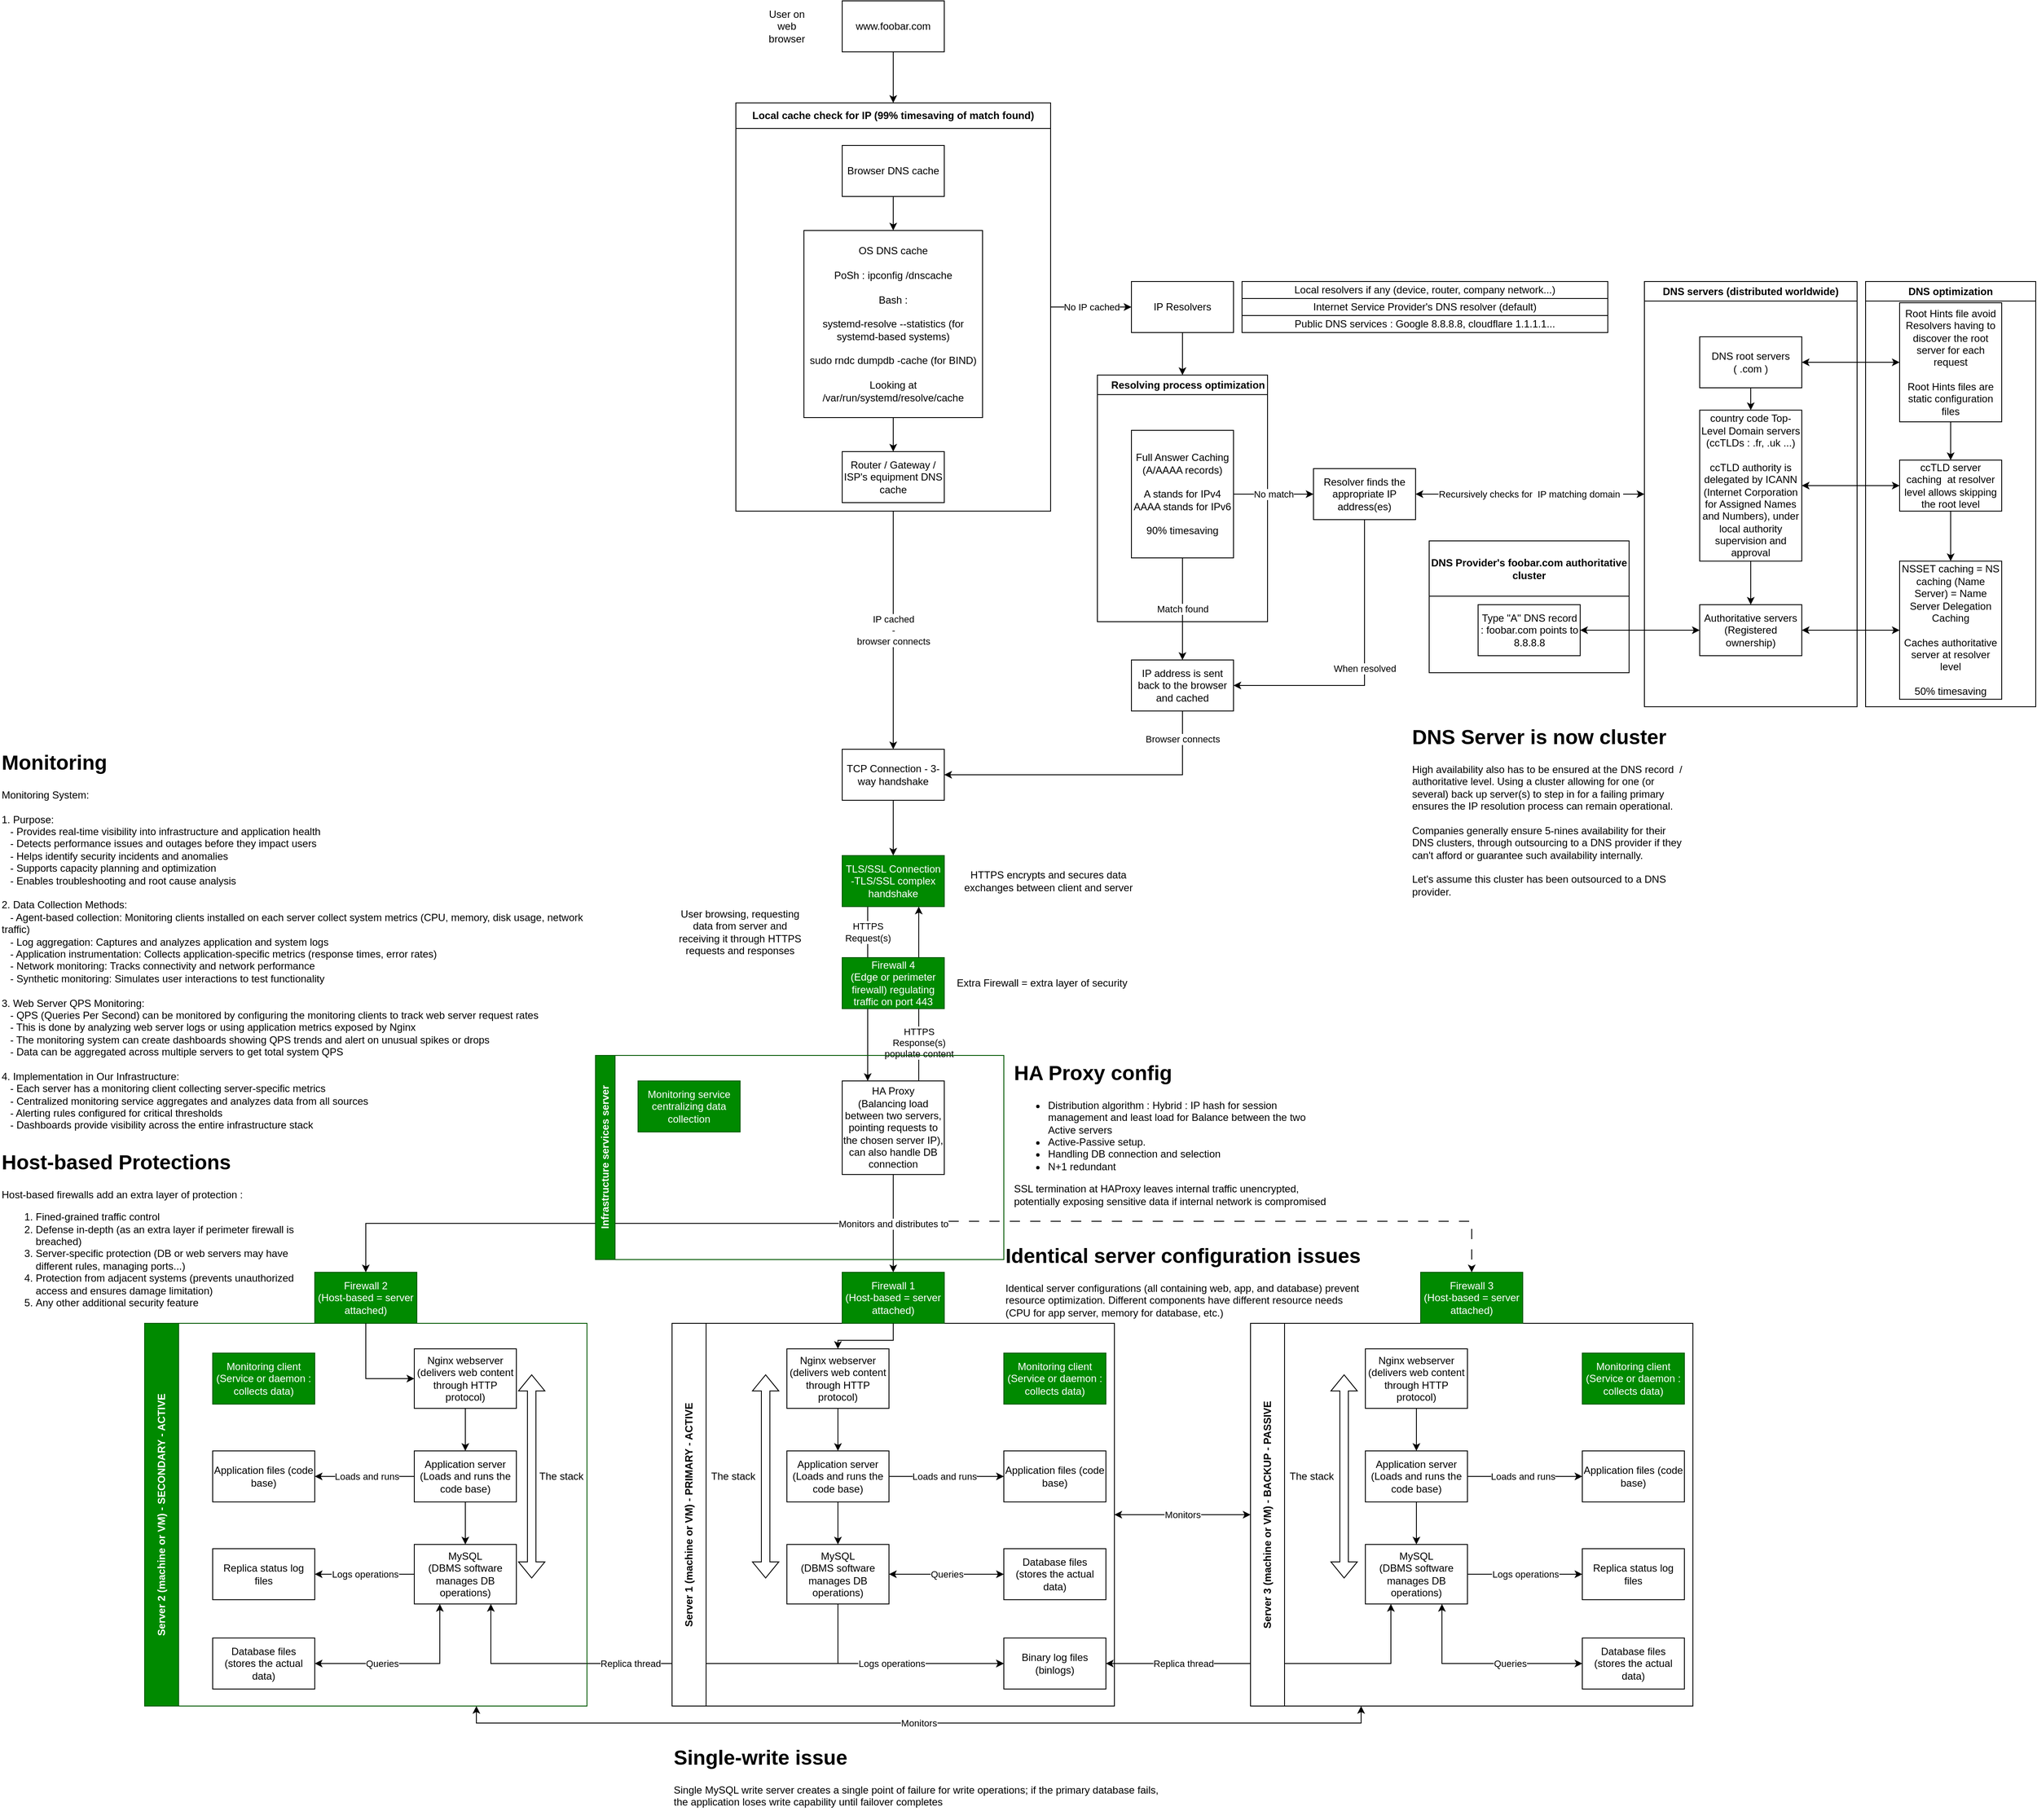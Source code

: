 <mxfile version="27.0.5">
  <diagram name="Page-1" id="AMXWV3zxx2AqXyukk0Ai">
    <mxGraphModel dx="5603" dy="1557" grid="1" gridSize="10" guides="1" tooltips="1" connect="1" arrows="1" fold="1" page="1" pageScale="1" pageWidth="850" pageHeight="1100" math="0" shadow="0">
      <root>
        <mxCell id="0" />
        <mxCell id="1" parent="0" />
        <mxCell id="uezn61Ct37T2w4ZKGwFr-14" style="edgeStyle=orthogonalEdgeStyle;rounded=0;orthogonalLoop=1;jettySize=auto;html=1;exitX=0.5;exitY=1;exitDx=0;exitDy=0;entryX=0.5;entryY=0;entryDx=0;entryDy=0;dashed=1;dashPattern=12 12;" parent="1" source="3lxz-mAFnrLCGns9ZIO8-76" target="8gN-JM0QglPwTe201CRS-49" edge="1">
          <mxGeometry relative="1" as="geometry">
            <Array as="points">
              <mxPoint x="250" y="2560" />
              <mxPoint x="930" y="2560" />
            </Array>
          </mxGeometry>
        </mxCell>
        <mxCell id="8gN-JM0QglPwTe201CRS-16" style="edgeStyle=orthogonalEdgeStyle;rounded=0;orthogonalLoop=1;jettySize=auto;html=1;exitX=0.5;exitY=1;exitDx=0;exitDy=0;entryX=0.5;entryY=0;entryDx=0;entryDy=0;" edge="1" parent="1" source="3lxz-mAFnrLCGns9ZIO8-76" target="8gN-JM0QglPwTe201CRS-27">
          <mxGeometry relative="1" as="geometry" />
        </mxCell>
        <mxCell id="8gN-JM0QglPwTe201CRS-15" value="Replica thread" style="edgeStyle=orthogonalEdgeStyle;rounded=0;orthogonalLoop=1;jettySize=auto;html=1;exitX=0.75;exitY=1;exitDx=0;exitDy=0;entryX=0;entryY=0.5;entryDx=0;entryDy=0;startArrow=classic;startFill=1;" edge="1" parent="1" source="8gN-JM0QglPwTe201CRS-9" target="UJrqt5LRB9dSP3hVQqYO-3">
          <mxGeometry x="-0.308" relative="1" as="geometry">
            <mxPoint x="1" as="offset" />
          </mxGeometry>
        </mxCell>
        <mxCell id="UJrqt5LRB9dSP3hVQqYO-8" value="Replica thread" style="edgeStyle=orthogonalEdgeStyle;rounded=0;orthogonalLoop=1;jettySize=auto;html=1;exitX=1;exitY=0.5;exitDx=0;exitDy=0;entryX=0.25;entryY=1;entryDx=0;entryDy=0;startArrow=classic;startFill=1;" parent="1" source="UJrqt5LRB9dSP3hVQqYO-3" target="uezn61Ct37T2w4ZKGwFr-8" edge="1">
          <mxGeometry x="-0.556" relative="1" as="geometry">
            <mxPoint x="1" as="offset" />
          </mxGeometry>
        </mxCell>
        <mxCell id="3lxz-mAFnrLCGns9ZIO8-13" value="HTTPS&lt;div&gt;Request(s)&lt;/div&gt;" style="edgeStyle=orthogonalEdgeStyle;rounded=0;orthogonalLoop=1;jettySize=auto;html=1;exitX=0.25;exitY=1;exitDx=0;exitDy=0;entryX=0.25;entryY=0;entryDx=0;entryDy=0;" parent="1" source="8gN-JM0QglPwTe201CRS-24" target="3lxz-mAFnrLCGns9ZIO8-76" edge="1">
          <mxGeometry x="-0.707" relative="1" as="geometry">
            <mxPoint as="offset" />
            <mxPoint x="220" y="2195" as="targetPoint" />
          </mxGeometry>
        </mxCell>
        <mxCell id="3lxz-mAFnrLCGns9ZIO8-14" value="HTTPS&lt;div&gt;Response(s)&lt;br&gt;populate content&lt;/div&gt;" style="edgeStyle=orthogonalEdgeStyle;rounded=0;orthogonalLoop=1;jettySize=auto;html=1;exitX=0.75;exitY=0;exitDx=0;exitDy=0;entryX=0.75;entryY=1;entryDx=0;entryDy=0;" parent="1" source="3lxz-mAFnrLCGns9ZIO8-76" target="8gN-JM0QglPwTe201CRS-24" edge="1">
          <mxGeometry x="-0.561" relative="1" as="geometry">
            <mxPoint x="280" y="2195" as="sourcePoint" />
            <mxPoint as="offset" />
          </mxGeometry>
        </mxCell>
        <mxCell id="3lxz-mAFnrLCGns9ZIO8-15" value="User browsing, requesting data from server and receiving it through HTTPS requests and responses" style="text;html=1;align=center;verticalAlign=middle;whiteSpace=wrap;rounded=0;" parent="1" vertex="1">
          <mxGeometry x="-10" y="2180" width="160" height="80" as="geometry" />
        </mxCell>
        <mxCell id="3lxz-mAFnrLCGns9ZIO8-17" value="" style="group" parent="1" vertex="1" connectable="0">
          <mxGeometry x="65" y="1125" width="1528" height="1070" as="geometry" />
        </mxCell>
        <mxCell id="3lxz-mAFnrLCGns9ZIO8-18" style="edgeStyle=orthogonalEdgeStyle;rounded=0;orthogonalLoop=1;jettySize=auto;html=1;exitX=0.5;exitY=1;exitDx=0;exitDy=0;entryX=0.5;entryY=0;entryDx=0;entryDy=0;" parent="3lxz-mAFnrLCGns9ZIO8-17" source="3lxz-mAFnrLCGns9ZIO8-19" target="3lxz-mAFnrLCGns9ZIO8-24" edge="1">
          <mxGeometry relative="1" as="geometry">
            <mxPoint x="185" y="120" as="targetPoint" />
          </mxGeometry>
        </mxCell>
        <mxCell id="3lxz-mAFnrLCGns9ZIO8-19" value="www.foobar.com" style="rounded=0;whiteSpace=wrap;html=1;" parent="3lxz-mAFnrLCGns9ZIO8-17" vertex="1">
          <mxGeometry x="125" width="120" height="60" as="geometry" />
        </mxCell>
        <mxCell id="3lxz-mAFnrLCGns9ZIO8-20" value="User on web browser" style="text;html=1;align=center;verticalAlign=middle;whiteSpace=wrap;rounded=0;" parent="3lxz-mAFnrLCGns9ZIO8-17" vertex="1">
          <mxGeometry x="30" y="15" width="60" height="30" as="geometry" />
        </mxCell>
        <mxCell id="3lxz-mAFnrLCGns9ZIO8-21" value="No IP cached" style="edgeStyle=orthogonalEdgeStyle;rounded=0;orthogonalLoop=1;jettySize=auto;html=1;exitX=1;exitY=0.5;exitDx=0;exitDy=0;entryX=0;entryY=0.5;entryDx=0;entryDy=0;" parent="3lxz-mAFnrLCGns9ZIO8-17" source="3lxz-mAFnrLCGns9ZIO8-24" target="3lxz-mAFnrLCGns9ZIO8-32" edge="1">
          <mxGeometry relative="1" as="geometry">
            <mxPoint x="245" y="150" as="sourcePoint" />
          </mxGeometry>
        </mxCell>
        <mxCell id="3lxz-mAFnrLCGns9ZIO8-22" value="IP cached&lt;br&gt;-&lt;br&gt;browser connects" style="edgeStyle=orthogonalEdgeStyle;rounded=0;orthogonalLoop=1;jettySize=auto;html=1;exitX=0.5;exitY=1;exitDx=0;exitDy=0;entryX=0.5;entryY=0;entryDx=0;entryDy=0;" parent="3lxz-mAFnrLCGns9ZIO8-17" source="3lxz-mAFnrLCGns9ZIO8-24" target="3lxz-mAFnrLCGns9ZIO8-30" edge="1">
          <mxGeometry relative="1" as="geometry">
            <mxPoint x="185" y="180" as="sourcePoint" />
            <mxPoint as="offset" />
          </mxGeometry>
        </mxCell>
        <mxCell id="3lxz-mAFnrLCGns9ZIO8-23" value="Browser connects" style="edgeStyle=orthogonalEdgeStyle;rounded=0;orthogonalLoop=1;jettySize=auto;html=1;exitX=0.5;exitY=1;exitDx=0;exitDy=0;entryX=1;entryY=0.5;entryDx=0;entryDy=0;" parent="3lxz-mAFnrLCGns9ZIO8-17" source="3lxz-mAFnrLCGns9ZIO8-34" target="3lxz-mAFnrLCGns9ZIO8-30" edge="1">
          <mxGeometry x="-0.815" relative="1" as="geometry">
            <mxPoint as="offset" />
          </mxGeometry>
        </mxCell>
        <mxCell id="3lxz-mAFnrLCGns9ZIO8-24" value="Local cache check for IP (99% timesaving of match found)" style="swimlane;whiteSpace=wrap;html=1;startSize=30;" parent="3lxz-mAFnrLCGns9ZIO8-17" vertex="1">
          <mxGeometry y="120" width="370" height="480" as="geometry" />
        </mxCell>
        <mxCell id="3lxz-mAFnrLCGns9ZIO8-25" style="edgeStyle=orthogonalEdgeStyle;rounded=0;orthogonalLoop=1;jettySize=auto;html=1;exitX=0.5;exitY=1;exitDx=0;exitDy=0;entryX=0.5;entryY=0;entryDx=0;entryDy=0;" parent="3lxz-mAFnrLCGns9ZIO8-24" source="3lxz-mAFnrLCGns9ZIO8-26" target="3lxz-mAFnrLCGns9ZIO8-28" edge="1">
          <mxGeometry relative="1" as="geometry" />
        </mxCell>
        <mxCell id="3lxz-mAFnrLCGns9ZIO8-26" value="Browser DNS cache" style="rounded=0;whiteSpace=wrap;html=1;" parent="3lxz-mAFnrLCGns9ZIO8-24" vertex="1">
          <mxGeometry x="125" y="50" width="120" height="60" as="geometry" />
        </mxCell>
        <mxCell id="3lxz-mAFnrLCGns9ZIO8-27" style="edgeStyle=orthogonalEdgeStyle;rounded=0;orthogonalLoop=1;jettySize=auto;html=1;exitX=0.5;exitY=1;exitDx=0;exitDy=0;entryX=0.5;entryY=0;entryDx=0;entryDy=0;" parent="3lxz-mAFnrLCGns9ZIO8-24" source="3lxz-mAFnrLCGns9ZIO8-28" target="3lxz-mAFnrLCGns9ZIO8-29" edge="1">
          <mxGeometry relative="1" as="geometry" />
        </mxCell>
        <mxCell id="3lxz-mAFnrLCGns9ZIO8-28" value="&lt;font face=&quot;Helvetica&quot;&gt;OS DNS cache&lt;br&gt;&lt;br&gt;PoSh : ipconfig /dnscache&lt;br&gt;&lt;br&gt;Bash :&lt;/font&gt;&lt;div&gt;&lt;br&gt;&lt;div&gt;&lt;div&gt;&lt;code style=&quot;background-color: transparent; color: light-dark(rgb(0, 0, 0), rgb(255, 255, 255));&quot; class=&quot;bg-text-200/5 border border-0.5 border-border-300 text-danger-000 whitespace-pre-wrap rounded-[0.4rem] px-1 py-px text-[0.9rem]&quot;&gt;&lt;font face=&quot;Helvetica&quot;&gt;systemd-resolve --statistics&lt;/font&gt;&lt;/code&gt;&lt;span style=&quot;font-family: Helvetica; background-color: transparent; color: light-dark(rgb(0, 0, 0), rgb(255, 255, 255));&quot;&gt; (for systemd-based systems)&lt;br&gt;&lt;/span&gt;&lt;code style=&quot;font-family: Helvetica; background-color: transparent; color: light-dark(rgb(0, 0, 0), rgb(255, 255, 255));&quot; class=&quot;bg-text-200/5 border border-0.5 border-border-300 text-danger-000 whitespace-pre-wrap rounded-[0.4rem] px-1 py-px text-[0.9rem]&quot;&gt;&lt;br&gt;sudo rndc dumpdb -cache&lt;/code&gt;&lt;span style=&quot;font-family: Helvetica; background-color: transparent; color: light-dark(rgb(0, 0, 0), rgb(255, 255, 255));&quot;&gt; (for BIND)&lt;br&gt;&lt;/span&gt;&lt;span style=&quot;font-family: Helvetica; background-color: transparent; color: light-dark(rgb(0, 0, 0), rgb(255, 255, 255));&quot;&gt;&lt;br&gt;Looking at &lt;/span&gt;&lt;code style=&quot;font-family: Helvetica; background-color: transparent; color: light-dark(rgb(0, 0, 0), rgb(255, 255, 255));&quot; class=&quot;bg-text-200/5 border border-0.5 border-border-300 text-danger-000 whitespace-pre-wrap rounded-[0.4rem] px-1 py-px text-[0.9rem]&quot;&gt;/var/run/systemd/resolve/cache&lt;/code&gt;&lt;/div&gt;&lt;/div&gt;&lt;/div&gt;" style="rounded=0;whiteSpace=wrap;html=1;" parent="3lxz-mAFnrLCGns9ZIO8-24" vertex="1">
          <mxGeometry x="80" y="150" width="210" height="220" as="geometry" />
        </mxCell>
        <mxCell id="3lxz-mAFnrLCGns9ZIO8-29" value="Router / Gateway / ISP&#39;s equipment DNS cache" style="rounded=0;whiteSpace=wrap;html=1;" parent="3lxz-mAFnrLCGns9ZIO8-24" vertex="1">
          <mxGeometry x="125" y="410" width="120" height="60" as="geometry" />
        </mxCell>
        <mxCell id="8gN-JM0QglPwTe201CRS-25" style="edgeStyle=orthogonalEdgeStyle;rounded=0;orthogonalLoop=1;jettySize=auto;html=1;exitX=0.5;exitY=1;exitDx=0;exitDy=0;entryX=0.5;entryY=0;entryDx=0;entryDy=0;" edge="1" parent="3lxz-mAFnrLCGns9ZIO8-17" source="3lxz-mAFnrLCGns9ZIO8-30" target="8gN-JM0QglPwTe201CRS-24">
          <mxGeometry relative="1" as="geometry" />
        </mxCell>
        <mxCell id="3lxz-mAFnrLCGns9ZIO8-30" value="TCP Connection - 3-way handshake" style="rounded=0;whiteSpace=wrap;html=1;" parent="3lxz-mAFnrLCGns9ZIO8-17" vertex="1">
          <mxGeometry x="125" y="880" width="120" height="60" as="geometry" />
        </mxCell>
        <mxCell id="3lxz-mAFnrLCGns9ZIO8-31" value="" style="group" parent="3lxz-mAFnrLCGns9ZIO8-17" vertex="1" connectable="0">
          <mxGeometry x="425" y="330" width="1103" height="740" as="geometry" />
        </mxCell>
        <mxCell id="3lxz-mAFnrLCGns9ZIO8-32" value="IP Resolvers" style="rounded=0;whiteSpace=wrap;html=1;" parent="3lxz-mAFnrLCGns9ZIO8-31" vertex="1">
          <mxGeometry x="40" width="120" height="60" as="geometry" />
        </mxCell>
        <mxCell id="3lxz-mAFnrLCGns9ZIO8-33" value="Resolver finds the appropriate IP address(es)" style="rounded=0;whiteSpace=wrap;html=1;" parent="3lxz-mAFnrLCGns9ZIO8-31" vertex="1">
          <mxGeometry x="254" y="220" width="120" height="60" as="geometry" />
        </mxCell>
        <mxCell id="3lxz-mAFnrLCGns9ZIO8-34" value="IP address is sent back to the browser and cached" style="rounded=0;whiteSpace=wrap;html=1;" parent="3lxz-mAFnrLCGns9ZIO8-31" vertex="1">
          <mxGeometry x="40" y="445" width="120" height="60" as="geometry" />
        </mxCell>
        <mxCell id="3lxz-mAFnrLCGns9ZIO8-35" value="DNS servers (distributed worldwide)" style="swimlane;whiteSpace=wrap;html=1;" parent="3lxz-mAFnrLCGns9ZIO8-31" vertex="1">
          <mxGeometry x="643" width="250" height="500" as="geometry" />
        </mxCell>
        <mxCell id="3lxz-mAFnrLCGns9ZIO8-36" style="edgeStyle=orthogonalEdgeStyle;rounded=0;orthogonalLoop=1;jettySize=auto;html=1;exitX=0.5;exitY=1;exitDx=0;exitDy=0;entryX=0.5;entryY=0;entryDx=0;entryDy=0;" parent="3lxz-mAFnrLCGns9ZIO8-35" source="3lxz-mAFnrLCGns9ZIO8-37" target="3lxz-mAFnrLCGns9ZIO8-39" edge="1">
          <mxGeometry relative="1" as="geometry" />
        </mxCell>
        <mxCell id="3lxz-mAFnrLCGns9ZIO8-37" value="DNS root servers &lt;br&gt;( .com )" style="rounded=0;whiteSpace=wrap;html=1;" parent="3lxz-mAFnrLCGns9ZIO8-35" vertex="1">
          <mxGeometry x="65" y="65" width="120" height="60" as="geometry" />
        </mxCell>
        <mxCell id="3lxz-mAFnrLCGns9ZIO8-38" style="edgeStyle=orthogonalEdgeStyle;rounded=0;orthogonalLoop=1;jettySize=auto;html=1;exitX=0.5;exitY=1;exitDx=0;exitDy=0;entryX=0.5;entryY=0;entryDx=0;entryDy=0;" parent="3lxz-mAFnrLCGns9ZIO8-35" source="3lxz-mAFnrLCGns9ZIO8-39" target="3lxz-mAFnrLCGns9ZIO8-40" edge="1">
          <mxGeometry relative="1" as="geometry" />
        </mxCell>
        <mxCell id="3lxz-mAFnrLCGns9ZIO8-39" value="country code Top-Level Domain servers (ccTLDs : .fr, .uk ...)&lt;br&gt;&lt;br&gt;ccTLD authority is delegated by ICANN (Internet Corporation for Assigned Names and Numbers), under local authority supervision and approval" style="rounded=0;whiteSpace=wrap;html=1;" parent="3lxz-mAFnrLCGns9ZIO8-35" vertex="1">
          <mxGeometry x="65" y="151.25" width="120" height="177.5" as="geometry" />
        </mxCell>
        <mxCell id="3lxz-mAFnrLCGns9ZIO8-40" value="&lt;div&gt;Authoritative servers&lt;br&gt;(Registered ownership)&lt;/div&gt;" style="rounded=0;whiteSpace=wrap;html=1;" parent="3lxz-mAFnrLCGns9ZIO8-35" vertex="1">
          <mxGeometry x="65" y="380" width="120" height="60" as="geometry" />
        </mxCell>
        <mxCell id="3lxz-mAFnrLCGns9ZIO8-41" value="DNS optimization" style="swimlane;whiteSpace=wrap;html=1;" parent="3lxz-mAFnrLCGns9ZIO8-31" vertex="1">
          <mxGeometry x="903" width="200" height="500" as="geometry" />
        </mxCell>
        <mxCell id="3lxz-mAFnrLCGns9ZIO8-42" style="edgeStyle=orthogonalEdgeStyle;rounded=0;orthogonalLoop=1;jettySize=auto;html=1;exitX=0.5;exitY=1;exitDx=0;exitDy=0;entryX=0.5;entryY=0;entryDx=0;entryDy=0;" parent="3lxz-mAFnrLCGns9ZIO8-41" source="3lxz-mAFnrLCGns9ZIO8-43" target="3lxz-mAFnrLCGns9ZIO8-45" edge="1">
          <mxGeometry relative="1" as="geometry" />
        </mxCell>
        <mxCell id="3lxz-mAFnrLCGns9ZIO8-43" value="Root Hints file avoid Resolvers having to discover the root server for each request&lt;br&gt;&lt;br&gt;Root Hints files are static configuration files" style="rounded=0;whiteSpace=wrap;html=1;" parent="3lxz-mAFnrLCGns9ZIO8-41" vertex="1">
          <mxGeometry x="40" y="25" width="120" height="140" as="geometry" />
        </mxCell>
        <mxCell id="3lxz-mAFnrLCGns9ZIO8-44" style="edgeStyle=orthogonalEdgeStyle;rounded=0;orthogonalLoop=1;jettySize=auto;html=1;exitX=0.5;exitY=1;exitDx=0;exitDy=0;entryX=0.5;entryY=0;entryDx=0;entryDy=0;" parent="3lxz-mAFnrLCGns9ZIO8-41" source="3lxz-mAFnrLCGns9ZIO8-45" target="3lxz-mAFnrLCGns9ZIO8-46" edge="1">
          <mxGeometry relative="1" as="geometry" />
        </mxCell>
        <mxCell id="3lxz-mAFnrLCGns9ZIO8-45" value="ccTLD server caching&amp;nbsp; at resolver level allows skipping the root level" style="rounded=0;whiteSpace=wrap;html=1;" parent="3lxz-mAFnrLCGns9ZIO8-41" vertex="1">
          <mxGeometry x="40" y="210" width="120" height="60" as="geometry" />
        </mxCell>
        <mxCell id="3lxz-mAFnrLCGns9ZIO8-46" value="NSSET caching = NS caching (Name Server) = Name Server Delegation Caching&lt;br&gt;&lt;br&gt;Caches authoritative server at resolver level&lt;br&gt;&lt;br&gt;50% timesaving" style="rounded=0;whiteSpace=wrap;html=1;" parent="3lxz-mAFnrLCGns9ZIO8-41" vertex="1">
          <mxGeometry x="40" y="328.75" width="120" height="162.5" as="geometry" />
        </mxCell>
        <mxCell id="3lxz-mAFnrLCGns9ZIO8-47" value="&amp;nbsp; &amp;nbsp; Resolving process optimization" style="swimlane;whiteSpace=wrap;html=1;" parent="3lxz-mAFnrLCGns9ZIO8-31" vertex="1">
          <mxGeometry y="110" width="200" height="290" as="geometry" />
        </mxCell>
        <mxCell id="3lxz-mAFnrLCGns9ZIO8-48" value="Full Answer Caching (A/AAAA records)&lt;div&gt;&lt;br&gt;&lt;/div&gt;&lt;div&gt;A stands for IPv4&lt;/div&gt;&lt;div&gt;AAAA stands for IPv6&lt;br&gt;&lt;br&gt;90% timesaving&lt;/div&gt;" style="rounded=0;whiteSpace=wrap;html=1;" parent="3lxz-mAFnrLCGns9ZIO8-47" vertex="1">
          <mxGeometry x="40" y="65" width="120" height="150" as="geometry" />
        </mxCell>
        <mxCell id="3lxz-mAFnrLCGns9ZIO8-49" value="" style="group" parent="3lxz-mAFnrLCGns9ZIO8-31" vertex="1" connectable="0">
          <mxGeometry x="170" width="430" height="60" as="geometry" />
        </mxCell>
        <mxCell id="3lxz-mAFnrLCGns9ZIO8-50" value="Local resolvers if any (device, router, company network...)" style="rounded=0;whiteSpace=wrap;html=1;" parent="3lxz-mAFnrLCGns9ZIO8-49" vertex="1">
          <mxGeometry width="430" height="20" as="geometry" />
        </mxCell>
        <mxCell id="3lxz-mAFnrLCGns9ZIO8-51" value="Internet Service Provider&#39;s DNS resolver (default)" style="rounded=0;whiteSpace=wrap;html=1;" parent="3lxz-mAFnrLCGns9ZIO8-49" vertex="1">
          <mxGeometry y="20" width="430" height="20" as="geometry" />
        </mxCell>
        <mxCell id="3lxz-mAFnrLCGns9ZIO8-52" value="Public DNS services : Google 8.8.8.8, cloudflare 1.1.1.1..." style="rounded=0;whiteSpace=wrap;html=1;fillColor=default;" parent="3lxz-mAFnrLCGns9ZIO8-49" vertex="1">
          <mxGeometry y="40" width="430" height="20" as="geometry" />
        </mxCell>
        <mxCell id="3lxz-mAFnrLCGns9ZIO8-53" value="When resolved" style="edgeStyle=orthogonalEdgeStyle;rounded=0;orthogonalLoop=1;jettySize=auto;html=1;exitX=0.5;exitY=1;exitDx=0;exitDy=0;entryX=1;entryY=0.5;entryDx=0;entryDy=0;" parent="3lxz-mAFnrLCGns9ZIO8-31" source="3lxz-mAFnrLCGns9ZIO8-33" target="3lxz-mAFnrLCGns9ZIO8-34" edge="1">
          <mxGeometry relative="1" as="geometry" />
        </mxCell>
        <mxCell id="3lxz-mAFnrLCGns9ZIO8-54" value="Recursively checks for&amp;nbsp; IP matching domain&amp;nbsp;" style="edgeStyle=orthogonalEdgeStyle;rounded=0;orthogonalLoop=1;jettySize=auto;html=1;exitX=1;exitY=0.5;exitDx=0;exitDy=0;entryX=0;entryY=0.5;entryDx=0;entryDy=0;startArrow=classic;startFill=1;" parent="3lxz-mAFnrLCGns9ZIO8-31" source="3lxz-mAFnrLCGns9ZIO8-33" target="3lxz-mAFnrLCGns9ZIO8-35" edge="1">
          <mxGeometry relative="1" as="geometry" />
        </mxCell>
        <mxCell id="3lxz-mAFnrLCGns9ZIO8-55" style="edgeStyle=orthogonalEdgeStyle;rounded=0;orthogonalLoop=1;jettySize=auto;html=1;exitX=1;exitY=0.5;exitDx=0;exitDy=0;entryX=0;entryY=0.5;entryDx=0;entryDy=0;startArrow=classic;startFill=1;" parent="3lxz-mAFnrLCGns9ZIO8-31" source="3lxz-mAFnrLCGns9ZIO8-37" target="3lxz-mAFnrLCGns9ZIO8-43" edge="1">
          <mxGeometry relative="1" as="geometry" />
        </mxCell>
        <mxCell id="3lxz-mAFnrLCGns9ZIO8-56" style="edgeStyle=orthogonalEdgeStyle;rounded=0;orthogonalLoop=1;jettySize=auto;html=1;exitX=1;exitY=0.5;exitDx=0;exitDy=0;entryX=0;entryY=0.5;entryDx=0;entryDy=0;startArrow=classic;startFill=1;" parent="3lxz-mAFnrLCGns9ZIO8-31" source="3lxz-mAFnrLCGns9ZIO8-39" target="3lxz-mAFnrLCGns9ZIO8-45" edge="1">
          <mxGeometry relative="1" as="geometry" />
        </mxCell>
        <mxCell id="3lxz-mAFnrLCGns9ZIO8-57" style="edgeStyle=orthogonalEdgeStyle;rounded=0;orthogonalLoop=1;jettySize=auto;html=1;exitX=1;exitY=0.5;exitDx=0;exitDy=0;entryX=0;entryY=0.5;entryDx=0;entryDy=0;startArrow=classic;startFill=1;" parent="3lxz-mAFnrLCGns9ZIO8-31" source="3lxz-mAFnrLCGns9ZIO8-40" target="3lxz-mAFnrLCGns9ZIO8-46" edge="1">
          <mxGeometry relative="1" as="geometry" />
        </mxCell>
        <mxCell id="3lxz-mAFnrLCGns9ZIO8-58" value="Match found" style="edgeStyle=orthogonalEdgeStyle;rounded=0;orthogonalLoop=1;jettySize=auto;html=1;exitX=0.5;exitY=1;exitDx=0;exitDy=0;entryX=0.5;entryY=0;entryDx=0;entryDy=0;" parent="3lxz-mAFnrLCGns9ZIO8-31" source="3lxz-mAFnrLCGns9ZIO8-48" target="3lxz-mAFnrLCGns9ZIO8-34" edge="1">
          <mxGeometry relative="1" as="geometry" />
        </mxCell>
        <mxCell id="3lxz-mAFnrLCGns9ZIO8-59" value="No match" style="edgeStyle=orthogonalEdgeStyle;rounded=0;orthogonalLoop=1;jettySize=auto;html=1;exitX=1;exitY=0.5;exitDx=0;exitDy=0;entryX=0;entryY=0.5;entryDx=0;entryDy=0;" parent="3lxz-mAFnrLCGns9ZIO8-31" source="3lxz-mAFnrLCGns9ZIO8-48" target="3lxz-mAFnrLCGns9ZIO8-33" edge="1">
          <mxGeometry relative="1" as="geometry" />
        </mxCell>
        <mxCell id="3lxz-mAFnrLCGns9ZIO8-60" style="edgeStyle=orthogonalEdgeStyle;rounded=0;orthogonalLoop=1;jettySize=auto;html=1;exitX=0.5;exitY=1;exitDx=0;exitDy=0;entryX=0.5;entryY=0;entryDx=0;entryDy=0;" parent="3lxz-mAFnrLCGns9ZIO8-31" source="3lxz-mAFnrLCGns9ZIO8-32" target="3lxz-mAFnrLCGns9ZIO8-47" edge="1">
          <mxGeometry relative="1" as="geometry">
            <mxPoint x="44" y="-70" as="targetPoint" />
          </mxGeometry>
        </mxCell>
        <mxCell id="3lxz-mAFnrLCGns9ZIO8-61" value="DNS Provider&#39;s foobar.com authoritative cluster" style="swimlane;whiteSpace=wrap;html=1;startSize=65;" parent="3lxz-mAFnrLCGns9ZIO8-31" vertex="1">
          <mxGeometry x="390" y="305" width="235" height="155" as="geometry" />
        </mxCell>
        <mxCell id="3lxz-mAFnrLCGns9ZIO8-62" value="Type &quot;A&quot; DNS record : foobar.com points to 8.8.8.8" style="rounded=0;whiteSpace=wrap;html=1;" parent="3lxz-mAFnrLCGns9ZIO8-61" vertex="1">
          <mxGeometry x="57.5" y="75" width="120" height="60" as="geometry" />
        </mxCell>
        <mxCell id="3lxz-mAFnrLCGns9ZIO8-63" style="edgeStyle=orthogonalEdgeStyle;rounded=0;orthogonalLoop=1;jettySize=auto;html=1;exitX=1;exitY=0.5;exitDx=0;exitDy=0;entryX=0;entryY=0.5;entryDx=0;entryDy=0;startArrow=classic;startFill=1;" parent="3lxz-mAFnrLCGns9ZIO8-31" source="3lxz-mAFnrLCGns9ZIO8-62" target="3lxz-mAFnrLCGns9ZIO8-40" edge="1">
          <mxGeometry relative="1" as="geometry" />
        </mxCell>
        <mxCell id="UJrqt5LRB9dSP3hVQqYO-1" value="&lt;h1 style=&quot;margin-top: 0px;&quot;&gt;DNS Server is now cluster&lt;/h1&gt;&lt;p&gt;High availability also has to be ensured at the DNS record&amp;nbsp; / authoritative level. Using a cluster allowing for one (or several) back up server(s) to step in for a failing primary ensures the IP resolution process can remain operational.&lt;br&gt;&lt;br&gt;Companies generally ensure 5-nines availability for their DNS clusters, through outsourcing to a DNS provider if they can&#39;t afford or guarantee such availability internally.&lt;br&gt;&lt;br&gt;Let&#39;s assume this cluster has been outsourced to a DNS provider.&lt;/p&gt;" style="text;html=1;whiteSpace=wrap;overflow=hidden;rounded=0;" parent="3lxz-mAFnrLCGns9ZIO8-31" vertex="1">
          <mxGeometry x="367.5" y="515" width="322.5" height="225" as="geometry" />
        </mxCell>
        <mxCell id="8gN-JM0QglPwTe201CRS-24" value="TLS/SSL Connection -TLS/SSL complex handshake" style="rounded=0;whiteSpace=wrap;html=1;fillColor=#008a00;fontColor=#ffffff;strokeColor=#005700;" vertex="1" parent="3lxz-mAFnrLCGns9ZIO8-17">
          <mxGeometry x="125" y="1005" width="120" height="60" as="geometry" />
        </mxCell>
        <mxCell id="8gN-JM0QglPwTe201CRS-77" value="HTTPS encrypts and secures data exchanges between client and server" style="text;html=1;align=center;verticalAlign=middle;whiteSpace=wrap;rounded=0;" vertex="1" parent="3lxz-mAFnrLCGns9ZIO8-17">
          <mxGeometry x="265" y="1020" width="205" height="30" as="geometry" />
        </mxCell>
        <mxCell id="uezn61Ct37T2w4ZKGwFr-13" value="Monitors and distributes to" style="edgeStyle=orthogonalEdgeStyle;rounded=0;orthogonalLoop=1;jettySize=auto;html=1;exitX=0.5;exitY=1;exitDx=0;exitDy=0;entryX=0.5;entryY=0;entryDx=0;entryDy=0;" parent="1" source="3lxz-mAFnrLCGns9ZIO8-76" target="8gN-JM0QglPwTe201CRS-48" edge="1">
          <mxGeometry relative="1" as="geometry" />
        </mxCell>
        <mxCell id="3lxz-mAFnrLCGns9ZIO8-77" value="&lt;h1 style=&quot;margin-top: 0px;&quot;&gt;HA Proxy config&lt;/h1&gt;&lt;ul&gt;&lt;li&gt;Distribution algorithm : Hybrid : IP hash for session management and least load for Balance between the two Active servers&lt;/li&gt;&lt;li&gt;Active-Passive setup.&lt;/li&gt;&lt;li&gt;Handling DB connection and selection&lt;/li&gt;&lt;li&gt;N+1 redundant&lt;/li&gt;&lt;/ul&gt;&lt;div&gt;SSL termination at HAProxy leaves internal traffic unencrypted, potentially exposing sensitive data if internal network is compromised&lt;/div&gt;" style="text;html=1;whiteSpace=wrap;overflow=hidden;rounded=0;" parent="1" vertex="1">
          <mxGeometry x="390" y="2365" width="370" height="195" as="geometry" />
        </mxCell>
        <mxCell id="uezn61Ct37T2w4ZKGwFr-15" value="Monitors" style="edgeStyle=orthogonalEdgeStyle;rounded=0;orthogonalLoop=1;jettySize=auto;html=1;exitX=0;exitY=0.5;exitDx=0;exitDy=0;entryX=1;entryY=0.5;entryDx=0;entryDy=0;startArrow=classic;startFill=1;" parent="1" source="uezn61Ct37T2w4ZKGwFr-1" target="3lxz-mAFnrLCGns9ZIO8-64" edge="1">
          <mxGeometry relative="1" as="geometry" />
        </mxCell>
        <mxCell id="8gN-JM0QglPwTe201CRS-26" value="Monitors" style="edgeStyle=orthogonalEdgeStyle;rounded=0;orthogonalLoop=1;jettySize=auto;html=1;exitX=0.25;exitY=1;exitDx=0;exitDy=0;entryX=0.75;entryY=1;entryDx=0;entryDy=0;startArrow=classic;startFill=1;" edge="1" parent="1" source="uezn61Ct37T2w4ZKGwFr-1" target="8gN-JM0QglPwTe201CRS-1">
          <mxGeometry relative="1" as="geometry" />
        </mxCell>
        <mxCell id="8gN-JM0QglPwTe201CRS-23" value="Infrastructure services server" style="swimlane;horizontal=0;whiteSpace=wrap;html=1;fillColor=#008a00;fontColor=#ffffff;strokeColor=#005700;" vertex="1" parent="1">
          <mxGeometry x="-100" y="2365" width="480" height="240" as="geometry" />
        </mxCell>
        <mxCell id="8gN-JM0QglPwTe201CRS-22" value="Monitoring service centralizing data collection" style="rounded=0;whiteSpace=wrap;html=1;fillColor=#008a00;fontColor=#ffffff;strokeColor=#005700;" vertex="1" parent="8gN-JM0QglPwTe201CRS-23">
          <mxGeometry x="50" y="30" width="120" height="60" as="geometry" />
        </mxCell>
        <mxCell id="3lxz-mAFnrLCGns9ZIO8-76" value="HA Proxy&lt;br&gt;(Balancing load between two servers, pointing requests to the chosen server IP), can also handle DB connection" style="rounded=0;whiteSpace=wrap;html=1;" parent="8gN-JM0QglPwTe201CRS-23" vertex="1">
          <mxGeometry x="290" y="30" width="120" height="110" as="geometry" />
        </mxCell>
        <mxCell id="8gN-JM0QglPwTe201CRS-50" value="" style="group" vertex="1" connectable="0" parent="1">
          <mxGeometry x="-630" y="2620" width="520" height="510" as="geometry" />
        </mxCell>
        <mxCell id="8gN-JM0QglPwTe201CRS-1" value="&lt;div&gt;Server 2 (machine or VM) - SECONDARY - ACTIVE&lt;/div&gt;" style="swimlane;horizontal=0;whiteSpace=wrap;html=1;startSize=40;fillColor=#008a00;fontColor=#ffffff;strokeColor=#005700;" vertex="1" parent="8gN-JM0QglPwTe201CRS-50">
          <mxGeometry y="60" width="520" height="450" as="geometry" />
        </mxCell>
        <mxCell id="8gN-JM0QglPwTe201CRS-2" style="edgeStyle=orthogonalEdgeStyle;rounded=0;orthogonalLoop=1;jettySize=auto;html=1;exitX=0.5;exitY=1;exitDx=0;exitDy=0;entryX=0.5;entryY=0;entryDx=0;entryDy=0;" edge="1" parent="8gN-JM0QglPwTe201CRS-1" source="8gN-JM0QglPwTe201CRS-3" target="8gN-JM0QglPwTe201CRS-6">
          <mxGeometry relative="1" as="geometry" />
        </mxCell>
        <mxCell id="8gN-JM0QglPwTe201CRS-3" value="Nginx webserver (delivers web content through HTTP protocol)" style="rounded=0;whiteSpace=wrap;html=1;" vertex="1" parent="8gN-JM0QglPwTe201CRS-1">
          <mxGeometry x="317" y="30" width="120" height="70" as="geometry" />
        </mxCell>
        <mxCell id="8gN-JM0QglPwTe201CRS-5" style="edgeStyle=orthogonalEdgeStyle;rounded=0;orthogonalLoop=1;jettySize=auto;html=1;exitX=0.5;exitY=1;exitDx=0;exitDy=0;entryX=0.5;entryY=0;entryDx=0;entryDy=0;" edge="1" parent="8gN-JM0QglPwTe201CRS-1" source="8gN-JM0QglPwTe201CRS-6" target="8gN-JM0QglPwTe201CRS-9">
          <mxGeometry relative="1" as="geometry" />
        </mxCell>
        <mxCell id="8gN-JM0QglPwTe201CRS-6" value="Application server&lt;div&gt;(Loads and runs the code base)&lt;/div&gt;" style="rounded=0;whiteSpace=wrap;html=1;" vertex="1" parent="8gN-JM0QglPwTe201CRS-1">
          <mxGeometry x="317" y="150" width="120" height="60" as="geometry" />
        </mxCell>
        <mxCell id="8gN-JM0QglPwTe201CRS-9" value="&lt;div&gt;MySQL&lt;/div&gt;&lt;div&gt;(DBMS software manages DB operations)&lt;/div&gt;" style="rounded=0;whiteSpace=wrap;html=1;" vertex="1" parent="8gN-JM0QglPwTe201CRS-1">
          <mxGeometry x="317" y="260" width="120" height="70" as="geometry" />
        </mxCell>
        <mxCell id="8gN-JM0QglPwTe201CRS-12" value="The stack" style="text;html=1;align=center;verticalAlign=middle;whiteSpace=wrap;rounded=0;" vertex="1" parent="8gN-JM0QglPwTe201CRS-1">
          <mxGeometry x="460" y="165" width="60" height="30" as="geometry" />
        </mxCell>
        <mxCell id="8gN-JM0QglPwTe201CRS-13" value="" style="shape=flexArrow;endArrow=classic;startArrow=classic;html=1;rounded=0;" edge="1" parent="8gN-JM0QglPwTe201CRS-1">
          <mxGeometry width="100" height="100" relative="1" as="geometry">
            <mxPoint x="455" y="300" as="sourcePoint" />
            <mxPoint x="455" y="60" as="targetPoint" />
          </mxGeometry>
        </mxCell>
        <mxCell id="8gN-JM0QglPwTe201CRS-11" value="Application files (code base)" style="rounded=0;whiteSpace=wrap;html=1;" vertex="1" parent="8gN-JM0QglPwTe201CRS-1">
          <mxGeometry x="80" y="150" width="120" height="60" as="geometry" />
        </mxCell>
        <mxCell id="8gN-JM0QglPwTe201CRS-4" value="Loads and runs" style="edgeStyle=orthogonalEdgeStyle;rounded=0;orthogonalLoop=1;jettySize=auto;html=1;exitX=0;exitY=0.5;exitDx=0;exitDy=0;entryX=1;entryY=0.5;entryDx=0;entryDy=0;" edge="1" parent="8gN-JM0QglPwTe201CRS-1" source="8gN-JM0QglPwTe201CRS-6" target="8gN-JM0QglPwTe201CRS-11">
          <mxGeometry x="-0.037" relative="1" as="geometry">
            <mxPoint as="offset" />
          </mxGeometry>
        </mxCell>
        <mxCell id="8gN-JM0QglPwTe201CRS-10" value="&lt;div&gt;Database files&lt;/div&gt;&lt;div&gt;(stores the actual data)&lt;/div&gt;" style="rounded=0;whiteSpace=wrap;html=1;" vertex="1" parent="8gN-JM0QglPwTe201CRS-1">
          <mxGeometry x="80" y="370" width="120" height="60" as="geometry" />
        </mxCell>
        <mxCell id="8gN-JM0QglPwTe201CRS-7" value="Queries" style="edgeStyle=orthogonalEdgeStyle;rounded=0;orthogonalLoop=1;jettySize=auto;html=1;exitX=0.25;exitY=1;exitDx=0;exitDy=0;entryX=1;entryY=0.5;entryDx=0;entryDy=0;startArrow=classic;startFill=1;" edge="1" parent="8gN-JM0QglPwTe201CRS-1" source="8gN-JM0QglPwTe201CRS-9" target="8gN-JM0QglPwTe201CRS-10">
          <mxGeometry x="0.273" relative="1" as="geometry">
            <mxPoint as="offset" />
          </mxGeometry>
        </mxCell>
        <mxCell id="8gN-JM0QglPwTe201CRS-14" value="Replica status log files" style="rounded=0;whiteSpace=wrap;html=1;" vertex="1" parent="8gN-JM0QglPwTe201CRS-1">
          <mxGeometry x="80" y="265" width="120" height="60" as="geometry" />
        </mxCell>
        <mxCell id="8gN-JM0QglPwTe201CRS-8" value="Logs operations" style="edgeStyle=orthogonalEdgeStyle;rounded=0;orthogonalLoop=1;jettySize=auto;html=1;exitX=0;exitY=0.5;exitDx=0;exitDy=0;entryX=1;entryY=0.5;entryDx=0;entryDy=0;" edge="1" parent="8gN-JM0QglPwTe201CRS-1" source="8gN-JM0QglPwTe201CRS-9" target="8gN-JM0QglPwTe201CRS-14">
          <mxGeometry relative="1" as="geometry" />
        </mxCell>
        <mxCell id="8gN-JM0QglPwTe201CRS-17" value="Monitoring client&lt;br&gt;(Service or daemon : collects data)" style="rounded=0;whiteSpace=wrap;html=1;fillColor=#008a00;fontColor=#ffffff;strokeColor=#005700;" vertex="1" parent="8gN-JM0QglPwTe201CRS-1">
          <mxGeometry x="80" y="35" width="120" height="60" as="geometry" />
        </mxCell>
        <mxCell id="8gN-JM0QglPwTe201CRS-27" value="Firewall 2&lt;br&gt;(Host-based = server attached)" style="rounded=0;whiteSpace=wrap;html=1;fillColor=#008a00;fontColor=#ffffff;strokeColor=#005700;" vertex="1" parent="8gN-JM0QglPwTe201CRS-50">
          <mxGeometry x="200" width="120" height="60" as="geometry" />
        </mxCell>
        <mxCell id="8gN-JM0QglPwTe201CRS-28" style="edgeStyle=orthogonalEdgeStyle;rounded=0;orthogonalLoop=1;jettySize=auto;html=1;exitX=0.5;exitY=1;exitDx=0;exitDy=0;entryX=0;entryY=0.5;entryDx=0;entryDy=0;" edge="1" parent="8gN-JM0QglPwTe201CRS-50" source="8gN-JM0QglPwTe201CRS-27" target="8gN-JM0QglPwTe201CRS-3">
          <mxGeometry relative="1" as="geometry" />
        </mxCell>
        <mxCell id="8gN-JM0QglPwTe201CRS-53" value="" style="group" vertex="1" connectable="0" parent="1">
          <mxGeometry x="-10" y="2620" width="520" height="510" as="geometry" />
        </mxCell>
        <mxCell id="3lxz-mAFnrLCGns9ZIO8-64" value="Server 1 (machine or VM) - PRIMARY - ACTIVE" style="swimlane;horizontal=0;whiteSpace=wrap;html=1;startSize=40;" parent="8gN-JM0QglPwTe201CRS-53" vertex="1">
          <mxGeometry y="60" width="520" height="450" as="geometry" />
        </mxCell>
        <mxCell id="3lxz-mAFnrLCGns9ZIO8-65" style="edgeStyle=orthogonalEdgeStyle;rounded=0;orthogonalLoop=1;jettySize=auto;html=1;exitX=0.5;exitY=1;exitDx=0;exitDy=0;entryX=0.5;entryY=0;entryDx=0;entryDy=0;" parent="3lxz-mAFnrLCGns9ZIO8-64" source="3lxz-mAFnrLCGns9ZIO8-66" target="3lxz-mAFnrLCGns9ZIO8-69" edge="1">
          <mxGeometry relative="1" as="geometry" />
        </mxCell>
        <mxCell id="3lxz-mAFnrLCGns9ZIO8-66" value="Nginx webserver (delivers web content through HTTP protocol)" style="rounded=0;whiteSpace=wrap;html=1;" parent="3lxz-mAFnrLCGns9ZIO8-64" vertex="1">
          <mxGeometry x="135" y="30" width="120" height="70" as="geometry" />
        </mxCell>
        <mxCell id="3lxz-mAFnrLCGns9ZIO8-67" value="Loads and runs" style="edgeStyle=orthogonalEdgeStyle;rounded=0;orthogonalLoop=1;jettySize=auto;html=1;exitX=1;exitY=0.5;exitDx=0;exitDy=0;entryX=0;entryY=0.5;entryDx=0;entryDy=0;" parent="3lxz-mAFnrLCGns9ZIO8-64" source="3lxz-mAFnrLCGns9ZIO8-69" target="3lxz-mAFnrLCGns9ZIO8-73" edge="1">
          <mxGeometry x="-0.037" relative="1" as="geometry">
            <mxPoint as="offset" />
          </mxGeometry>
        </mxCell>
        <mxCell id="3lxz-mAFnrLCGns9ZIO8-68" style="edgeStyle=orthogonalEdgeStyle;rounded=0;orthogonalLoop=1;jettySize=auto;html=1;exitX=0.5;exitY=1;exitDx=0;exitDy=0;entryX=0.5;entryY=0;entryDx=0;entryDy=0;" parent="3lxz-mAFnrLCGns9ZIO8-64" source="3lxz-mAFnrLCGns9ZIO8-69" target="3lxz-mAFnrLCGns9ZIO8-71" edge="1">
          <mxGeometry relative="1" as="geometry" />
        </mxCell>
        <mxCell id="3lxz-mAFnrLCGns9ZIO8-69" value="Application server&lt;div&gt;(Loads and runs the code base)&lt;/div&gt;" style="rounded=0;whiteSpace=wrap;html=1;" parent="3lxz-mAFnrLCGns9ZIO8-64" vertex="1">
          <mxGeometry x="135" y="150" width="120" height="60" as="geometry" />
        </mxCell>
        <mxCell id="3lxz-mAFnrLCGns9ZIO8-70" value="Queries" style="edgeStyle=orthogonalEdgeStyle;rounded=0;orthogonalLoop=1;jettySize=auto;html=1;exitX=1;exitY=0.5;exitDx=0;exitDy=0;entryX=0;entryY=0.5;entryDx=0;entryDy=0;startArrow=classic;startFill=1;" parent="3lxz-mAFnrLCGns9ZIO8-64" source="3lxz-mAFnrLCGns9ZIO8-71" target="3lxz-mAFnrLCGns9ZIO8-72" edge="1">
          <mxGeometry relative="1" as="geometry" />
        </mxCell>
        <mxCell id="UJrqt5LRB9dSP3hVQqYO-4" value="Logs operations" style="edgeStyle=orthogonalEdgeStyle;rounded=0;orthogonalLoop=1;jettySize=auto;html=1;exitX=0.5;exitY=1;exitDx=0;exitDy=0;entryX=0;entryY=0.5;entryDx=0;entryDy=0;" parent="3lxz-mAFnrLCGns9ZIO8-64" source="3lxz-mAFnrLCGns9ZIO8-71" target="UJrqt5LRB9dSP3hVQqYO-3" edge="1">
          <mxGeometry relative="1" as="geometry" />
        </mxCell>
        <mxCell id="3lxz-mAFnrLCGns9ZIO8-71" value="&lt;div&gt;MySQL&lt;/div&gt;&lt;div&gt;(DBMS software manages DB operations)&lt;/div&gt;" style="rounded=0;whiteSpace=wrap;html=1;" parent="3lxz-mAFnrLCGns9ZIO8-64" vertex="1">
          <mxGeometry x="135" y="260" width="120" height="70" as="geometry" />
        </mxCell>
        <mxCell id="3lxz-mAFnrLCGns9ZIO8-72" value="&lt;div&gt;Database files&lt;/div&gt;&lt;div&gt;(stores the actual data)&lt;/div&gt;" style="rounded=0;whiteSpace=wrap;html=1;" parent="3lxz-mAFnrLCGns9ZIO8-64" vertex="1">
          <mxGeometry x="390" y="265" width="120" height="60" as="geometry" />
        </mxCell>
        <mxCell id="3lxz-mAFnrLCGns9ZIO8-73" value="Application files (code base)" style="rounded=0;whiteSpace=wrap;html=1;" parent="3lxz-mAFnrLCGns9ZIO8-64" vertex="1">
          <mxGeometry x="390" y="150" width="120" height="60" as="geometry" />
        </mxCell>
        <mxCell id="3lxz-mAFnrLCGns9ZIO8-74" value="The stack" style="text;html=1;align=center;verticalAlign=middle;whiteSpace=wrap;rounded=0;" parent="3lxz-mAFnrLCGns9ZIO8-64" vertex="1">
          <mxGeometry x="42" y="165" width="60" height="30" as="geometry" />
        </mxCell>
        <mxCell id="3lxz-mAFnrLCGns9ZIO8-75" value="" style="shape=flexArrow;endArrow=classic;startArrow=classic;html=1;rounded=0;" parent="3lxz-mAFnrLCGns9ZIO8-64" edge="1">
          <mxGeometry width="100" height="100" relative="1" as="geometry">
            <mxPoint x="110" y="300" as="sourcePoint" />
            <mxPoint x="110" y="60" as="targetPoint" />
          </mxGeometry>
        </mxCell>
        <mxCell id="UJrqt5LRB9dSP3hVQqYO-3" value="Binary log files&lt;br&gt;(binlogs)" style="rounded=0;whiteSpace=wrap;html=1;" parent="3lxz-mAFnrLCGns9ZIO8-64" vertex="1">
          <mxGeometry x="390" y="370" width="120" height="60" as="geometry" />
        </mxCell>
        <mxCell id="8gN-JM0QglPwTe201CRS-20" value="Monitoring client&lt;br&gt;(Service or daemon : collects data)" style="rounded=0;whiteSpace=wrap;html=1;fillColor=#008a00;fontColor=#ffffff;strokeColor=#005700;" vertex="1" parent="3lxz-mAFnrLCGns9ZIO8-64">
          <mxGeometry x="390" y="35" width="120" height="60" as="geometry" />
        </mxCell>
        <mxCell id="8gN-JM0QglPwTe201CRS-48" value="Firewall 1&lt;br&gt;(Host-based = server attached)" style="rounded=0;whiteSpace=wrap;html=1;fillColor=#008a00;fontColor=#ffffff;strokeColor=#005700;" vertex="1" parent="8gN-JM0QglPwTe201CRS-53">
          <mxGeometry x="200" width="120" height="60" as="geometry" />
        </mxCell>
        <mxCell id="8gN-JM0QglPwTe201CRS-52" style="edgeStyle=orthogonalEdgeStyle;rounded=0;orthogonalLoop=1;jettySize=auto;html=1;exitX=0.5;exitY=1;exitDx=0;exitDy=0;entryX=0.5;entryY=0;entryDx=0;entryDy=0;" edge="1" parent="8gN-JM0QglPwTe201CRS-53" source="8gN-JM0QglPwTe201CRS-48" target="3lxz-mAFnrLCGns9ZIO8-66">
          <mxGeometry relative="1" as="geometry" />
        </mxCell>
        <mxCell id="8gN-JM0QglPwTe201CRS-54" value="" style="group" vertex="1" connectable="0" parent="1">
          <mxGeometry x="670" y="2620" width="520" height="510" as="geometry" />
        </mxCell>
        <mxCell id="uezn61Ct37T2w4ZKGwFr-1" value="&lt;div&gt;Server 3 (machine or VM) - BACKUP - PASSIVE&lt;/div&gt;" style="swimlane;horizontal=0;whiteSpace=wrap;html=1;startSize=40;" parent="8gN-JM0QglPwTe201CRS-54" vertex="1">
          <mxGeometry y="60" width="520" height="450" as="geometry" />
        </mxCell>
        <mxCell id="uezn61Ct37T2w4ZKGwFr-2" style="edgeStyle=orthogonalEdgeStyle;rounded=0;orthogonalLoop=1;jettySize=auto;html=1;exitX=0.5;exitY=1;exitDx=0;exitDy=0;entryX=0.5;entryY=0;entryDx=0;entryDy=0;" parent="uezn61Ct37T2w4ZKGwFr-1" source="uezn61Ct37T2w4ZKGwFr-3" target="uezn61Ct37T2w4ZKGwFr-6" edge="1">
          <mxGeometry relative="1" as="geometry" />
        </mxCell>
        <mxCell id="uezn61Ct37T2w4ZKGwFr-3" value="Nginx webserver (delivers web content through HTTP protocol)" style="rounded=0;whiteSpace=wrap;html=1;" parent="uezn61Ct37T2w4ZKGwFr-1" vertex="1">
          <mxGeometry x="135" y="30" width="120" height="70" as="geometry" />
        </mxCell>
        <mxCell id="uezn61Ct37T2w4ZKGwFr-4" value="Loads and runs" style="edgeStyle=orthogonalEdgeStyle;rounded=0;orthogonalLoop=1;jettySize=auto;html=1;exitX=1;exitY=0.5;exitDx=0;exitDy=0;entryX=0;entryY=0.5;entryDx=0;entryDy=0;" parent="uezn61Ct37T2w4ZKGwFr-1" source="uezn61Ct37T2w4ZKGwFr-6" target="uezn61Ct37T2w4ZKGwFr-10" edge="1">
          <mxGeometry x="-0.037" relative="1" as="geometry">
            <mxPoint as="offset" />
          </mxGeometry>
        </mxCell>
        <mxCell id="uezn61Ct37T2w4ZKGwFr-5" style="edgeStyle=orthogonalEdgeStyle;rounded=0;orthogonalLoop=1;jettySize=auto;html=1;exitX=0.5;exitY=1;exitDx=0;exitDy=0;entryX=0.5;entryY=0;entryDx=0;entryDy=0;" parent="uezn61Ct37T2w4ZKGwFr-1" source="uezn61Ct37T2w4ZKGwFr-6" target="uezn61Ct37T2w4ZKGwFr-8" edge="1">
          <mxGeometry relative="1" as="geometry" />
        </mxCell>
        <mxCell id="uezn61Ct37T2w4ZKGwFr-6" value="Application server&lt;div&gt;(Loads and runs the code base)&lt;/div&gt;" style="rounded=0;whiteSpace=wrap;html=1;" parent="uezn61Ct37T2w4ZKGwFr-1" vertex="1">
          <mxGeometry x="135" y="150" width="120" height="60" as="geometry" />
        </mxCell>
        <mxCell id="uezn61Ct37T2w4ZKGwFr-7" value="Queries" style="edgeStyle=orthogonalEdgeStyle;rounded=0;orthogonalLoop=1;jettySize=auto;html=1;exitX=0.75;exitY=1;exitDx=0;exitDy=0;entryX=0;entryY=0.5;entryDx=0;entryDy=0;startArrow=classic;startFill=1;" parent="uezn61Ct37T2w4ZKGwFr-1" source="uezn61Ct37T2w4ZKGwFr-8" target="uezn61Ct37T2w4ZKGwFr-9" edge="1">
          <mxGeometry x="0.273" relative="1" as="geometry">
            <mxPoint as="offset" />
          </mxGeometry>
        </mxCell>
        <mxCell id="UJrqt5LRB9dSP3hVQqYO-6" value="Logs operations" style="edgeStyle=orthogonalEdgeStyle;rounded=0;orthogonalLoop=1;jettySize=auto;html=1;exitX=1;exitY=0.5;exitDx=0;exitDy=0;entryX=0;entryY=0.5;entryDx=0;entryDy=0;" parent="uezn61Ct37T2w4ZKGwFr-1" source="uezn61Ct37T2w4ZKGwFr-8" target="UJrqt5LRB9dSP3hVQqYO-5" edge="1">
          <mxGeometry relative="1" as="geometry" />
        </mxCell>
        <mxCell id="uezn61Ct37T2w4ZKGwFr-8" value="&lt;div&gt;MySQL&lt;/div&gt;&lt;div&gt;(DBMS software manages DB operations)&lt;/div&gt;" style="rounded=0;whiteSpace=wrap;html=1;" parent="uezn61Ct37T2w4ZKGwFr-1" vertex="1">
          <mxGeometry x="135" y="260" width="120" height="70" as="geometry" />
        </mxCell>
        <mxCell id="uezn61Ct37T2w4ZKGwFr-9" value="&lt;div&gt;Database files&lt;/div&gt;&lt;div&gt;(stores the actual data)&lt;/div&gt;" style="rounded=0;whiteSpace=wrap;html=1;" parent="uezn61Ct37T2w4ZKGwFr-1" vertex="1">
          <mxGeometry x="390" y="370" width="120" height="60" as="geometry" />
        </mxCell>
        <mxCell id="uezn61Ct37T2w4ZKGwFr-10" value="Application files (code base)" style="rounded=0;whiteSpace=wrap;html=1;" parent="uezn61Ct37T2w4ZKGwFr-1" vertex="1">
          <mxGeometry x="390" y="150" width="120" height="60" as="geometry" />
        </mxCell>
        <mxCell id="uezn61Ct37T2w4ZKGwFr-11" value="The stack" style="text;html=1;align=center;verticalAlign=middle;whiteSpace=wrap;rounded=0;" parent="uezn61Ct37T2w4ZKGwFr-1" vertex="1">
          <mxGeometry x="42" y="165" width="60" height="30" as="geometry" />
        </mxCell>
        <mxCell id="uezn61Ct37T2w4ZKGwFr-12" value="" style="shape=flexArrow;endArrow=classic;startArrow=classic;html=1;rounded=0;" parent="uezn61Ct37T2w4ZKGwFr-1" edge="1">
          <mxGeometry width="100" height="100" relative="1" as="geometry">
            <mxPoint x="110" y="300" as="sourcePoint" />
            <mxPoint x="110" y="60" as="targetPoint" />
          </mxGeometry>
        </mxCell>
        <mxCell id="UJrqt5LRB9dSP3hVQqYO-5" value="Replica status log files" style="rounded=0;whiteSpace=wrap;html=1;" parent="uezn61Ct37T2w4ZKGwFr-1" vertex="1">
          <mxGeometry x="390" y="265" width="120" height="60" as="geometry" />
        </mxCell>
        <mxCell id="8gN-JM0QglPwTe201CRS-21" value="Monitoring client&lt;br&gt;(Service or daemon : collects data)" style="rounded=0;whiteSpace=wrap;html=1;fillColor=#008a00;fontColor=#ffffff;strokeColor=#005700;" vertex="1" parent="uezn61Ct37T2w4ZKGwFr-1">
          <mxGeometry x="390" y="35" width="120" height="60" as="geometry" />
        </mxCell>
        <mxCell id="8gN-JM0QglPwTe201CRS-49" value="Firewall 3&lt;br&gt;(Host-based = server attached)" style="rounded=0;whiteSpace=wrap;html=1;fillColor=#008a00;fontColor=#ffffff;strokeColor=#005700;" vertex="1" parent="8gN-JM0QglPwTe201CRS-54">
          <mxGeometry x="200" width="120" height="60" as="geometry" />
        </mxCell>
        <mxCell id="8gN-JM0QglPwTe201CRS-80" value="&lt;h1 style=&quot;margin-top: 0px;&quot;&gt;Identical server configuration issues&lt;/h1&gt;&lt;p&gt;Identical server configurations (all containing web, app, and database) prevent resource optimization. Different components have different resource needs (CPU for app server, memory for database, etc.)&lt;/p&gt;" style="text;html=1;whiteSpace=wrap;overflow=hidden;rounded=0;" vertex="1" parent="8gN-JM0QglPwTe201CRS-54">
          <mxGeometry x="-290" y="-40" width="430" height="100" as="geometry" />
        </mxCell>
        <mxCell id="8gN-JM0QglPwTe201CRS-74" value="" style="group" vertex="1" connectable="0" parent="1">
          <mxGeometry x="190" y="2250" width="340" height="60" as="geometry" />
        </mxCell>
        <mxCell id="8gN-JM0QglPwTe201CRS-72" value="Firewall 4&lt;br&gt;(Edge or perimeter firewall) regulating traffic on port 443" style="rounded=0;whiteSpace=wrap;html=1;fillColor=#008a00;fontColor=#ffffff;strokeColor=#005700;" vertex="1" parent="8gN-JM0QglPwTe201CRS-74">
          <mxGeometry width="120" height="60" as="geometry" />
        </mxCell>
        <mxCell id="8gN-JM0QglPwTe201CRS-73" value="Extra Firewall = extra layer of security" style="text;html=1;align=center;verticalAlign=middle;whiteSpace=wrap;rounded=0;" vertex="1" parent="8gN-JM0QglPwTe201CRS-74">
          <mxGeometry x="130" y="15" width="210" height="30" as="geometry" />
        </mxCell>
        <mxCell id="8gN-JM0QglPwTe201CRS-75" value="&lt;h1 style=&quot;margin-top: 0px;&quot;&gt;Host-based Protections&lt;/h1&gt;&lt;p&gt;Host-based firewalls add an extra layer of protection :&lt;/p&gt;&lt;ol&gt;&lt;li&gt;Fined-grained traffic control&lt;/li&gt;&lt;li&gt;Defense in-depth (as an extra layer if perimeter firewall is breached)&lt;/li&gt;&lt;li&gt;Server-specific protection (DB or web servers may have different rules, managing ports...)&lt;/li&gt;&lt;li&gt;Protection from adjacent systems (prevents unauthorized access and ensures damage limitation)&lt;/li&gt;&lt;li&gt;Any other additional security feature&lt;/li&gt;&lt;/ol&gt;" style="text;html=1;whiteSpace=wrap;overflow=hidden;rounded=0;" vertex="1" parent="1">
          <mxGeometry x="-800" y="2470" width="350" height="200" as="geometry" />
        </mxCell>
        <mxCell id="8gN-JM0QglPwTe201CRS-78" value="&lt;h1 style=&quot;margin-top: 0px;&quot;&gt;Monitoring&lt;/h1&gt;&lt;p&gt;Monitoring System:&lt;br&gt;&lt;br&gt;1. Purpose:&amp;nbsp;&lt;br&gt;&amp;nbsp;&amp;nbsp; - Provides real-time visibility into infrastructure and application health&lt;br&gt;&amp;nbsp;&amp;nbsp; - Detects performance issues and outages before they impact users&lt;br&gt;&amp;nbsp;&amp;nbsp; - Helps identify security incidents and anomalies&lt;br&gt;&amp;nbsp;&amp;nbsp; - Supports capacity planning and optimization&lt;br&gt;&amp;nbsp;&amp;nbsp; - Enables troubleshooting and root cause analysis&lt;br&gt;&lt;br&gt;2. Data Collection Methods:&lt;br&gt;&amp;nbsp;&amp;nbsp; - Agent-based collection: Monitoring clients installed on each server collect system metrics (CPU, memory, disk usage, network traffic)&lt;br&gt;&amp;nbsp;&amp;nbsp; - Log aggregation: Captures and analyzes application and system logs&lt;br&gt;&amp;nbsp;&amp;nbsp; - Application instrumentation: Collects application-specific metrics (response times, error rates)&lt;br&gt;&amp;nbsp;&amp;nbsp; - Network monitoring: Tracks connectivity and network performance&lt;br&gt;&amp;nbsp;&amp;nbsp; - Synthetic monitoring: Simulates user interactions to test functionality&lt;br&gt;&lt;br&gt;3. Web Server QPS Monitoring:&lt;br&gt;&amp;nbsp;&amp;nbsp; - QPS (Queries Per Second) can be monitored by configuring the monitoring clients to track web server request rates&lt;br&gt;&amp;nbsp;&amp;nbsp; - This is done by analyzing web server logs or using application metrics exposed by Nginx&lt;br&gt;&amp;nbsp;&amp;nbsp; - The monitoring system can create dashboards showing QPS trends and alert on unusual spikes or drops&lt;br&gt;&amp;nbsp;&amp;nbsp; - Data can be aggregated across multiple servers to get total system QPS&lt;br&gt;&lt;br&gt;4. Implementation in Our Infrastructure:&lt;br&gt;&amp;nbsp;&amp;nbsp; - Each server has a monitoring client collecting server-specific metrics&lt;br&gt;&amp;nbsp;&amp;nbsp; - Centralized monitoring service aggregates and analyzes data from all sources&lt;br&gt;&amp;nbsp;&amp;nbsp; - Alerting rules configured for critical thresholds&lt;br&gt;&amp;nbsp;&amp;nbsp; - Dashboards provide visibility across the entire infrastructure stack&lt;/p&gt;" style="text;html=1;whiteSpace=wrap;overflow=hidden;rounded=0;" vertex="1" parent="1">
          <mxGeometry x="-800" y="2000" width="690" height="470" as="geometry" />
        </mxCell>
        <mxCell id="8gN-JM0QglPwTe201CRS-79" value="&lt;h1 style=&quot;margin-top: 0px;&quot;&gt;Single-write issue&lt;/h1&gt;&lt;p&gt;Single MySQL write server creates a single point of failure for write operations; if the primary database fails, the application loses write capability until failover completes&lt;/p&gt;" style="text;html=1;whiteSpace=wrap;overflow=hidden;rounded=0;" vertex="1" parent="1">
          <mxGeometry x="-10" y="3170" width="580" height="90" as="geometry" />
        </mxCell>
      </root>
    </mxGraphModel>
  </diagram>
</mxfile>
